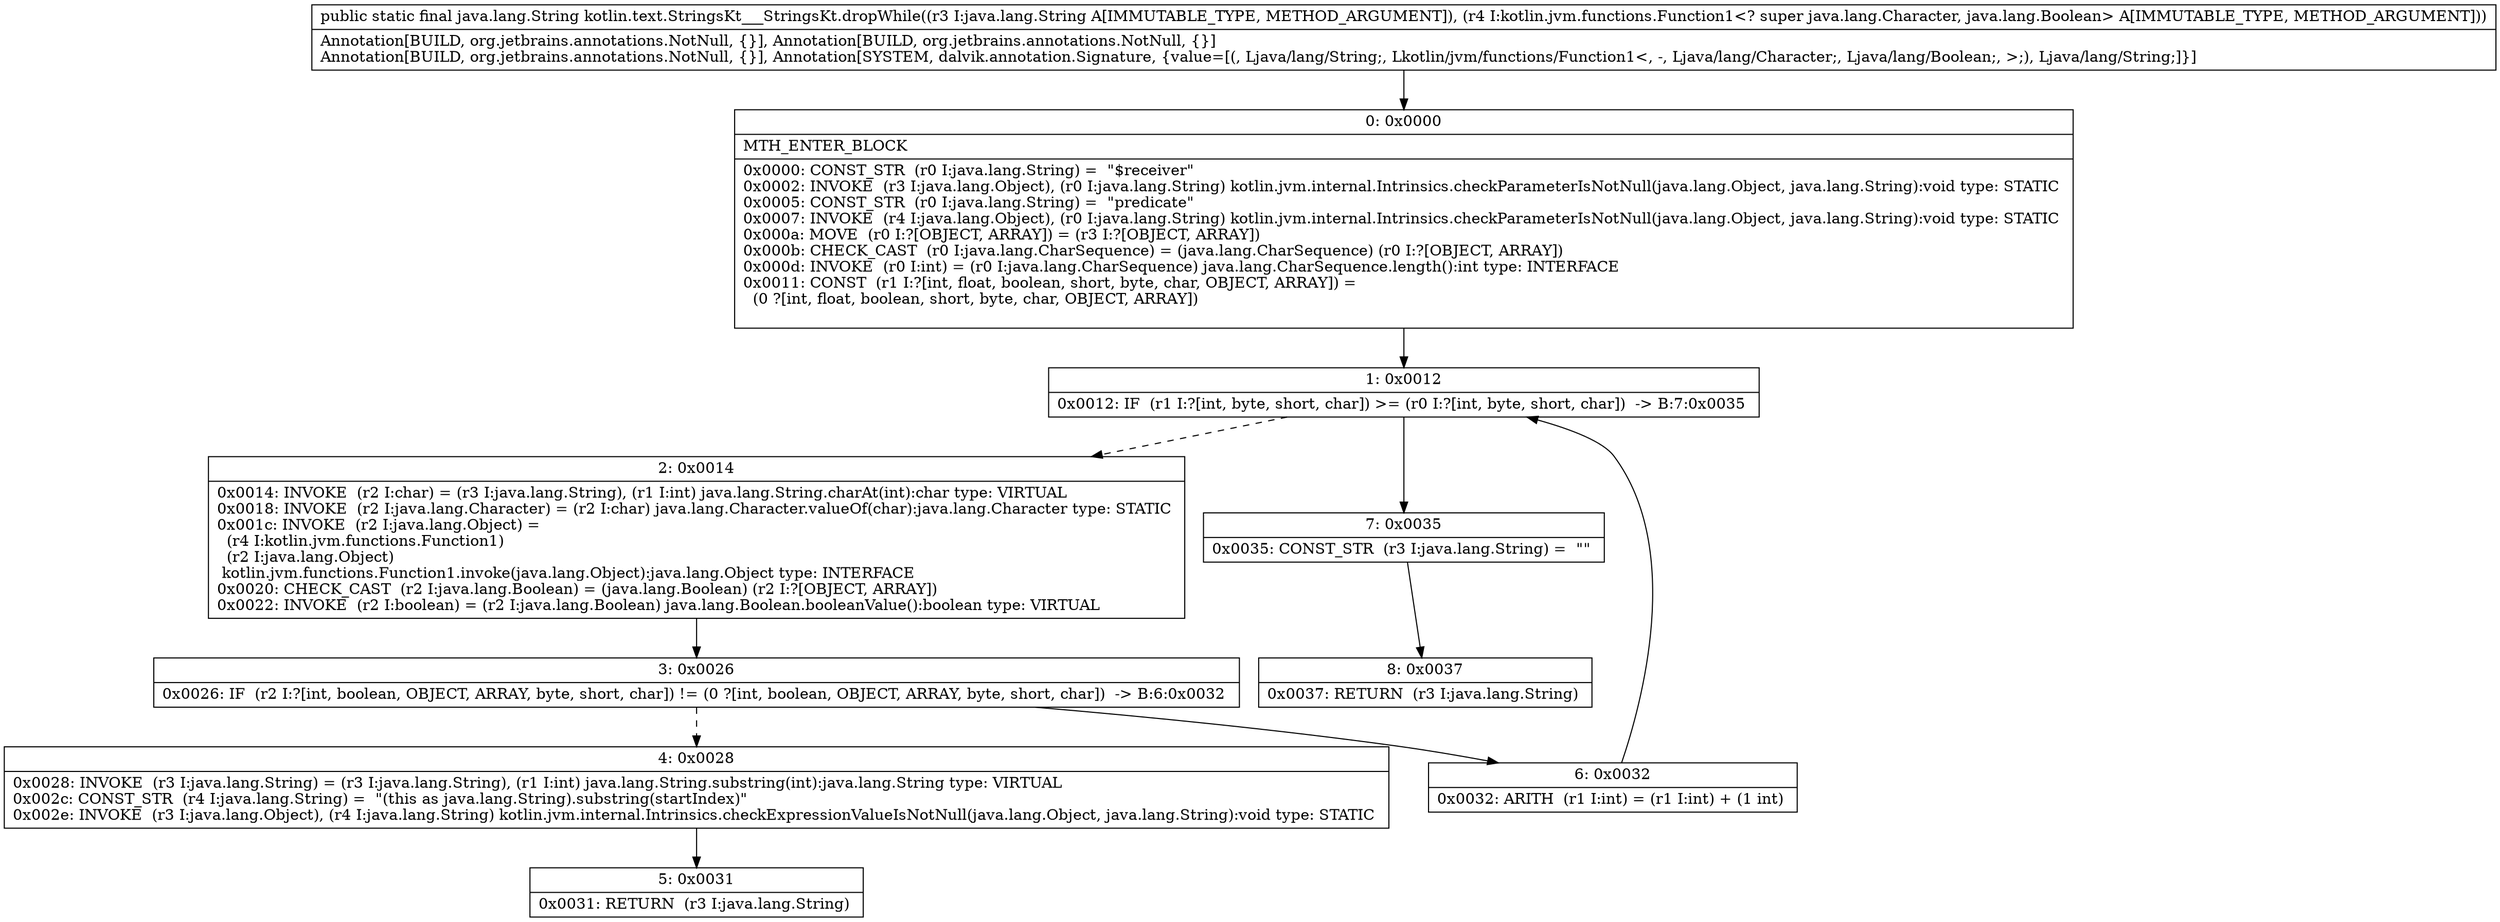 digraph "CFG forkotlin.text.StringsKt___StringsKt.dropWhile(Ljava\/lang\/String;Lkotlin\/jvm\/functions\/Function1;)Ljava\/lang\/String;" {
Node_0 [shape=record,label="{0\:\ 0x0000|MTH_ENTER_BLOCK\l|0x0000: CONST_STR  (r0 I:java.lang.String) =  \"$receiver\" \l0x0002: INVOKE  (r3 I:java.lang.Object), (r0 I:java.lang.String) kotlin.jvm.internal.Intrinsics.checkParameterIsNotNull(java.lang.Object, java.lang.String):void type: STATIC \l0x0005: CONST_STR  (r0 I:java.lang.String) =  \"predicate\" \l0x0007: INVOKE  (r4 I:java.lang.Object), (r0 I:java.lang.String) kotlin.jvm.internal.Intrinsics.checkParameterIsNotNull(java.lang.Object, java.lang.String):void type: STATIC \l0x000a: MOVE  (r0 I:?[OBJECT, ARRAY]) = (r3 I:?[OBJECT, ARRAY]) \l0x000b: CHECK_CAST  (r0 I:java.lang.CharSequence) = (java.lang.CharSequence) (r0 I:?[OBJECT, ARRAY]) \l0x000d: INVOKE  (r0 I:int) = (r0 I:java.lang.CharSequence) java.lang.CharSequence.length():int type: INTERFACE \l0x0011: CONST  (r1 I:?[int, float, boolean, short, byte, char, OBJECT, ARRAY]) = \l  (0 ?[int, float, boolean, short, byte, char, OBJECT, ARRAY])\l \l}"];
Node_1 [shape=record,label="{1\:\ 0x0012|0x0012: IF  (r1 I:?[int, byte, short, char]) \>= (r0 I:?[int, byte, short, char])  \-\> B:7:0x0035 \l}"];
Node_2 [shape=record,label="{2\:\ 0x0014|0x0014: INVOKE  (r2 I:char) = (r3 I:java.lang.String), (r1 I:int) java.lang.String.charAt(int):char type: VIRTUAL \l0x0018: INVOKE  (r2 I:java.lang.Character) = (r2 I:char) java.lang.Character.valueOf(char):java.lang.Character type: STATIC \l0x001c: INVOKE  (r2 I:java.lang.Object) = \l  (r4 I:kotlin.jvm.functions.Function1)\l  (r2 I:java.lang.Object)\l kotlin.jvm.functions.Function1.invoke(java.lang.Object):java.lang.Object type: INTERFACE \l0x0020: CHECK_CAST  (r2 I:java.lang.Boolean) = (java.lang.Boolean) (r2 I:?[OBJECT, ARRAY]) \l0x0022: INVOKE  (r2 I:boolean) = (r2 I:java.lang.Boolean) java.lang.Boolean.booleanValue():boolean type: VIRTUAL \l}"];
Node_3 [shape=record,label="{3\:\ 0x0026|0x0026: IF  (r2 I:?[int, boolean, OBJECT, ARRAY, byte, short, char]) != (0 ?[int, boolean, OBJECT, ARRAY, byte, short, char])  \-\> B:6:0x0032 \l}"];
Node_4 [shape=record,label="{4\:\ 0x0028|0x0028: INVOKE  (r3 I:java.lang.String) = (r3 I:java.lang.String), (r1 I:int) java.lang.String.substring(int):java.lang.String type: VIRTUAL \l0x002c: CONST_STR  (r4 I:java.lang.String) =  \"(this as java.lang.String).substring(startIndex)\" \l0x002e: INVOKE  (r3 I:java.lang.Object), (r4 I:java.lang.String) kotlin.jvm.internal.Intrinsics.checkExpressionValueIsNotNull(java.lang.Object, java.lang.String):void type: STATIC \l}"];
Node_5 [shape=record,label="{5\:\ 0x0031|0x0031: RETURN  (r3 I:java.lang.String) \l}"];
Node_6 [shape=record,label="{6\:\ 0x0032|0x0032: ARITH  (r1 I:int) = (r1 I:int) + (1 int) \l}"];
Node_7 [shape=record,label="{7\:\ 0x0035|0x0035: CONST_STR  (r3 I:java.lang.String) =  \"\" \l}"];
Node_8 [shape=record,label="{8\:\ 0x0037|0x0037: RETURN  (r3 I:java.lang.String) \l}"];
MethodNode[shape=record,label="{public static final java.lang.String kotlin.text.StringsKt___StringsKt.dropWhile((r3 I:java.lang.String A[IMMUTABLE_TYPE, METHOD_ARGUMENT]), (r4 I:kotlin.jvm.functions.Function1\<? super java.lang.Character, java.lang.Boolean\> A[IMMUTABLE_TYPE, METHOD_ARGUMENT]))  | Annotation[BUILD, org.jetbrains.annotations.NotNull, \{\}], Annotation[BUILD, org.jetbrains.annotations.NotNull, \{\}]\lAnnotation[BUILD, org.jetbrains.annotations.NotNull, \{\}], Annotation[SYSTEM, dalvik.annotation.Signature, \{value=[(, Ljava\/lang\/String;, Lkotlin\/jvm\/functions\/Function1\<, \-, Ljava\/lang\/Character;, Ljava\/lang\/Boolean;, \>;), Ljava\/lang\/String;]\}]\l}"];
MethodNode -> Node_0;
Node_0 -> Node_1;
Node_1 -> Node_2[style=dashed];
Node_1 -> Node_7;
Node_2 -> Node_3;
Node_3 -> Node_4[style=dashed];
Node_3 -> Node_6;
Node_4 -> Node_5;
Node_6 -> Node_1;
Node_7 -> Node_8;
}

